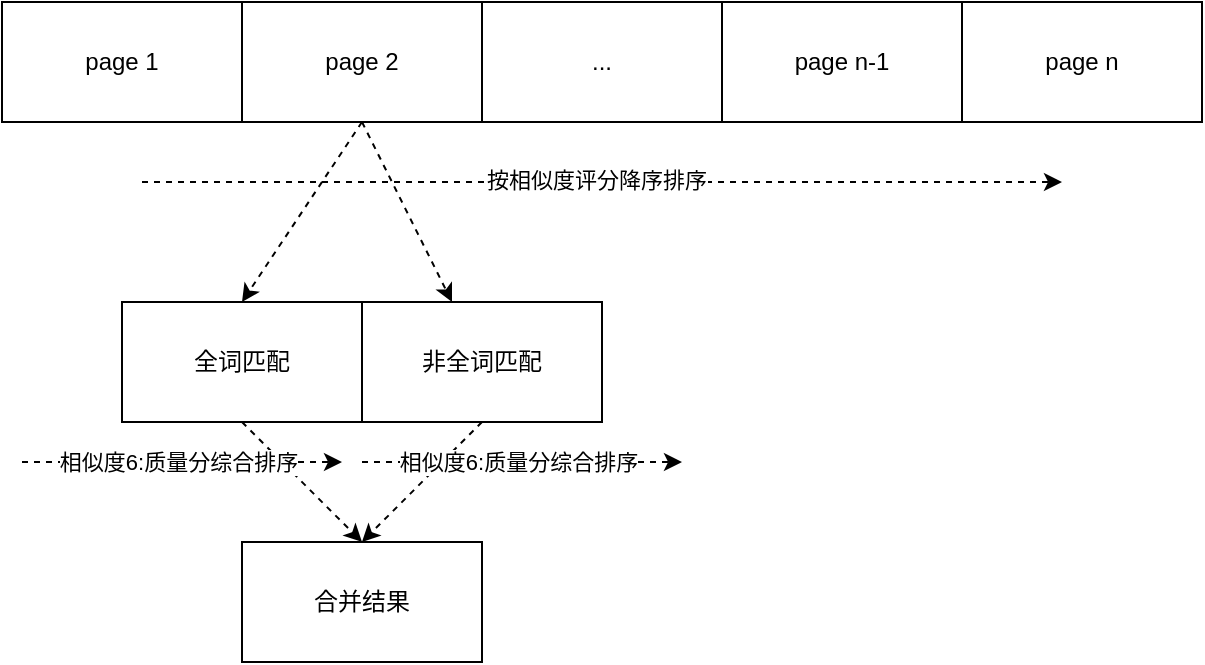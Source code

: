 <mxfile version="16.2.4" type="github">
  <diagram id="d5UGzW644qYcgFJwwa-g" name="Page-1">
    <mxGraphModel dx="2032" dy="780" grid="1" gridSize="10" guides="1" tooltips="1" connect="1" arrows="1" fold="1" page="1" pageScale="1" pageWidth="827" pageHeight="1169" math="0" shadow="0">
      <root>
        <mxCell id="0" />
        <mxCell id="1" parent="0" />
        <mxCell id="eNamNgAYAro-8tq2c0Wl-25" value="page 1" style="rounded=0;whiteSpace=wrap;html=1;" vertex="1" parent="1">
          <mxGeometry x="110" y="390" width="120" height="60" as="geometry" />
        </mxCell>
        <mxCell id="eNamNgAYAro-8tq2c0Wl-34" style="rounded=0;orthogonalLoop=1;jettySize=auto;html=1;exitX=0.5;exitY=1;exitDx=0;exitDy=0;entryX=0.5;entryY=0;entryDx=0;entryDy=0;dashed=1;" edge="1" parent="1" source="eNamNgAYAro-8tq2c0Wl-26" target="eNamNgAYAro-8tq2c0Wl-32">
          <mxGeometry relative="1" as="geometry" />
        </mxCell>
        <mxCell id="eNamNgAYAro-8tq2c0Wl-35" style="rounded=0;orthogonalLoop=1;jettySize=auto;html=1;exitX=0.5;exitY=1;exitDx=0;exitDy=0;dashed=1;" edge="1" parent="1" source="eNamNgAYAro-8tq2c0Wl-26" target="eNamNgAYAro-8tq2c0Wl-33">
          <mxGeometry relative="1" as="geometry" />
        </mxCell>
        <mxCell id="eNamNgAYAro-8tq2c0Wl-26" value="page 2" style="rounded=0;whiteSpace=wrap;html=1;" vertex="1" parent="1">
          <mxGeometry x="230" y="390" width="120" height="60" as="geometry" />
        </mxCell>
        <mxCell id="eNamNgAYAro-8tq2c0Wl-27" value="..." style="rounded=0;whiteSpace=wrap;html=1;" vertex="1" parent="1">
          <mxGeometry x="350" y="390" width="120" height="60" as="geometry" />
        </mxCell>
        <mxCell id="eNamNgAYAro-8tq2c0Wl-28" value="page n-1" style="rounded=0;whiteSpace=wrap;html=1;" vertex="1" parent="1">
          <mxGeometry x="470" y="390" width="120" height="60" as="geometry" />
        </mxCell>
        <mxCell id="eNamNgAYAro-8tq2c0Wl-29" value="page n" style="rounded=0;whiteSpace=wrap;html=1;" vertex="1" parent="1">
          <mxGeometry x="590" y="390" width="120" height="60" as="geometry" />
        </mxCell>
        <mxCell id="eNamNgAYAro-8tq2c0Wl-30" value="" style="endArrow=classic;html=1;rounded=0;dashed=1;" edge="1" parent="1">
          <mxGeometry width="50" height="50" relative="1" as="geometry">
            <mxPoint x="180" y="480" as="sourcePoint" />
            <mxPoint x="640" y="480" as="targetPoint" />
          </mxGeometry>
        </mxCell>
        <mxCell id="eNamNgAYAro-8tq2c0Wl-31" value="按相似度评分降序排序" style="edgeLabel;html=1;align=center;verticalAlign=middle;resizable=0;points=[];" vertex="1" connectable="0" parent="eNamNgAYAro-8tq2c0Wl-30">
          <mxGeometry x="-0.051" y="1" relative="1" as="geometry">
            <mxPoint x="8" as="offset" />
          </mxGeometry>
        </mxCell>
        <mxCell id="eNamNgAYAro-8tq2c0Wl-43" style="edgeStyle=none;rounded=0;orthogonalLoop=1;jettySize=auto;html=1;exitX=0.5;exitY=1;exitDx=0;exitDy=0;entryX=0.5;entryY=0;entryDx=0;entryDy=0;dashed=1;" edge="1" parent="1" source="eNamNgAYAro-8tq2c0Wl-32" target="eNamNgAYAro-8tq2c0Wl-42">
          <mxGeometry relative="1" as="geometry" />
        </mxCell>
        <mxCell id="eNamNgAYAro-8tq2c0Wl-32" value="全词匹配" style="rounded=0;whiteSpace=wrap;html=1;" vertex="1" parent="1">
          <mxGeometry x="170" y="540" width="120" height="60" as="geometry" />
        </mxCell>
        <mxCell id="eNamNgAYAro-8tq2c0Wl-44" style="edgeStyle=none;rounded=0;orthogonalLoop=1;jettySize=auto;html=1;exitX=0.5;exitY=1;exitDx=0;exitDy=0;entryX=0.5;entryY=0;entryDx=0;entryDy=0;dashed=1;" edge="1" parent="1" source="eNamNgAYAro-8tq2c0Wl-33" target="eNamNgAYAro-8tq2c0Wl-42">
          <mxGeometry relative="1" as="geometry" />
        </mxCell>
        <mxCell id="eNamNgAYAro-8tq2c0Wl-33" value="非全词匹配" style="rounded=0;whiteSpace=wrap;html=1;" vertex="1" parent="1">
          <mxGeometry x="290" y="540" width="120" height="60" as="geometry" />
        </mxCell>
        <mxCell id="eNamNgAYAro-8tq2c0Wl-36" value="" style="endArrow=classic;html=1;rounded=0;dashed=1;" edge="1" parent="1">
          <mxGeometry width="50" height="50" relative="1" as="geometry">
            <mxPoint x="120" y="620" as="sourcePoint" />
            <mxPoint x="280" y="620" as="targetPoint" />
          </mxGeometry>
        </mxCell>
        <mxCell id="eNamNgAYAro-8tq2c0Wl-38" value="相似度6:质量分综合排序" style="edgeLabel;html=1;align=center;verticalAlign=middle;resizable=0;points=[];" vertex="1" connectable="0" parent="eNamNgAYAro-8tq2c0Wl-36">
          <mxGeometry x="-0.102" y="3" relative="1" as="geometry">
            <mxPoint x="6" y="3" as="offset" />
          </mxGeometry>
        </mxCell>
        <mxCell id="eNamNgAYAro-8tq2c0Wl-40" value="" style="endArrow=classic;html=1;rounded=0;dashed=1;" edge="1" parent="1">
          <mxGeometry width="50" height="50" relative="1" as="geometry">
            <mxPoint x="290" y="620" as="sourcePoint" />
            <mxPoint x="450" y="620" as="targetPoint" />
          </mxGeometry>
        </mxCell>
        <mxCell id="eNamNgAYAro-8tq2c0Wl-41" value="相似度6:质量分综合排序" style="edgeLabel;html=1;align=center;verticalAlign=middle;resizable=0;points=[];" vertex="1" connectable="0" parent="eNamNgAYAro-8tq2c0Wl-40">
          <mxGeometry x="-0.102" y="3" relative="1" as="geometry">
            <mxPoint x="6" y="3" as="offset" />
          </mxGeometry>
        </mxCell>
        <mxCell id="eNamNgAYAro-8tq2c0Wl-42" value="合并结果" style="rounded=0;whiteSpace=wrap;html=1;" vertex="1" parent="1">
          <mxGeometry x="230" y="660" width="120" height="60" as="geometry" />
        </mxCell>
      </root>
    </mxGraphModel>
  </diagram>
</mxfile>
